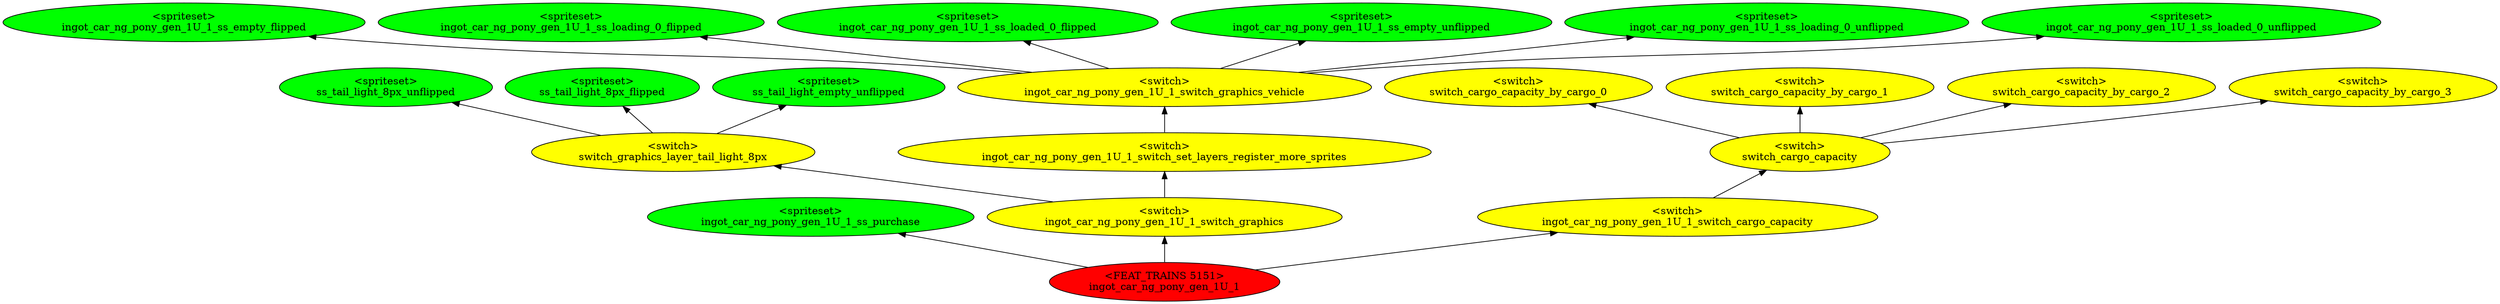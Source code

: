 digraph {
rankdir="BT"
ss_tail_light_8px_unflipped [fillcolor=green style="filled" label="<spriteset>\nss_tail_light_8px_unflipped"]
ss_tail_light_8px_flipped [fillcolor=green style="filled" label="<spriteset>\nss_tail_light_8px_flipped"]
ss_tail_light_empty_unflipped [fillcolor=green style="filled" label="<spriteset>\nss_tail_light_empty_unflipped"]
switch_graphics_layer_tail_light_8px [fillcolor=yellow style="filled" label="<switch>\nswitch_graphics_layer_tail_light_8px"]
switch_cargo_capacity_by_cargo_0 [fillcolor=yellow style="filled" label="<switch>\nswitch_cargo_capacity_by_cargo_0"]
switch_cargo_capacity_by_cargo_1 [fillcolor=yellow style="filled" label="<switch>\nswitch_cargo_capacity_by_cargo_1"]
switch_cargo_capacity_by_cargo_2 [fillcolor=yellow style="filled" label="<switch>\nswitch_cargo_capacity_by_cargo_2"]
switch_cargo_capacity_by_cargo_3 [fillcolor=yellow style="filled" label="<switch>\nswitch_cargo_capacity_by_cargo_3"]
switch_cargo_capacity [fillcolor=yellow style="filled" label="<switch>\nswitch_cargo_capacity"]
ingot_car_ng_pony_gen_1U_1_ss_empty_flipped [fillcolor=green style="filled" label="<spriteset>\ningot_car_ng_pony_gen_1U_1_ss_empty_flipped"]
ingot_car_ng_pony_gen_1U_1_ss_loading_0_flipped [fillcolor=green style="filled" label="<spriteset>\ningot_car_ng_pony_gen_1U_1_ss_loading_0_flipped"]
ingot_car_ng_pony_gen_1U_1_ss_loaded_0_flipped [fillcolor=green style="filled" label="<spriteset>\ningot_car_ng_pony_gen_1U_1_ss_loaded_0_flipped"]
ingot_car_ng_pony_gen_1U_1_ss_empty_unflipped [fillcolor=green style="filled" label="<spriteset>\ningot_car_ng_pony_gen_1U_1_ss_empty_unflipped"]
ingot_car_ng_pony_gen_1U_1_ss_loading_0_unflipped [fillcolor=green style="filled" label="<spriteset>\ningot_car_ng_pony_gen_1U_1_ss_loading_0_unflipped"]
ingot_car_ng_pony_gen_1U_1_ss_loaded_0_unflipped [fillcolor=green style="filled" label="<spriteset>\ningot_car_ng_pony_gen_1U_1_ss_loaded_0_unflipped"]
ingot_car_ng_pony_gen_1U_1_switch_graphics_vehicle [fillcolor=yellow style="filled" label="<switch>\ningot_car_ng_pony_gen_1U_1_switch_graphics_vehicle"]
ingot_car_ng_pony_gen_1U_1_ss_purchase [fillcolor=green style="filled" label="<spriteset>\ningot_car_ng_pony_gen_1U_1_ss_purchase"]
ingot_car_ng_pony_gen_1U_1_switch_set_layers_register_more_sprites [fillcolor=yellow style="filled" label="<switch>\ningot_car_ng_pony_gen_1U_1_switch_set_layers_register_more_sprites"]
ingot_car_ng_pony_gen_1U_1_switch_graphics [fillcolor=yellow style="filled" label="<switch>\ningot_car_ng_pony_gen_1U_1_switch_graphics"]
ingot_car_ng_pony_gen_1U_1_switch_cargo_capacity [fillcolor=yellow style="filled" label="<switch>\ningot_car_ng_pony_gen_1U_1_switch_cargo_capacity"]
ingot_car_ng_pony_gen_1U_1 [fillcolor=red style="filled" label="<FEAT_TRAINS 5151>\ningot_car_ng_pony_gen_1U_1"]
ingot_car_ng_pony_gen_1U_1_switch_graphics_vehicle->ingot_car_ng_pony_gen_1U_1_ss_loading_0_flipped
switch_graphics_layer_tail_light_8px->ss_tail_light_empty_unflipped
ingot_car_ng_pony_gen_1U_1->ingot_car_ng_pony_gen_1U_1_switch_cargo_capacity
switch_graphics_layer_tail_light_8px->ss_tail_light_8px_unflipped
ingot_car_ng_pony_gen_1U_1_switch_cargo_capacity->switch_cargo_capacity
switch_graphics_layer_tail_light_8px->ss_tail_light_8px_flipped
ingot_car_ng_pony_gen_1U_1_switch_graphics->ingot_car_ng_pony_gen_1U_1_switch_set_layers_register_more_sprites
switch_cargo_capacity->switch_cargo_capacity_by_cargo_1
ingot_car_ng_pony_gen_1U_1_switch_graphics_vehicle->ingot_car_ng_pony_gen_1U_1_ss_empty_unflipped
ingot_car_ng_pony_gen_1U_1->ingot_car_ng_pony_gen_1U_1_ss_purchase
ingot_car_ng_pony_gen_1U_1_switch_graphics_vehicle->ingot_car_ng_pony_gen_1U_1_ss_loading_0_unflipped
switch_cargo_capacity->switch_cargo_capacity_by_cargo_3
switch_cargo_capacity->switch_cargo_capacity_by_cargo_0
ingot_car_ng_pony_gen_1U_1_switch_graphics->switch_graphics_layer_tail_light_8px
ingot_car_ng_pony_gen_1U_1_switch_graphics_vehicle->ingot_car_ng_pony_gen_1U_1_ss_loaded_0_unflipped
ingot_car_ng_pony_gen_1U_1_switch_graphics_vehicle->ingot_car_ng_pony_gen_1U_1_ss_loaded_0_flipped
ingot_car_ng_pony_gen_1U_1_switch_set_layers_register_more_sprites->ingot_car_ng_pony_gen_1U_1_switch_graphics_vehicle
ingot_car_ng_pony_gen_1U_1->ingot_car_ng_pony_gen_1U_1_switch_graphics
switch_cargo_capacity->switch_cargo_capacity_by_cargo_2
ingot_car_ng_pony_gen_1U_1_switch_graphics_vehicle->ingot_car_ng_pony_gen_1U_1_ss_empty_flipped
}
